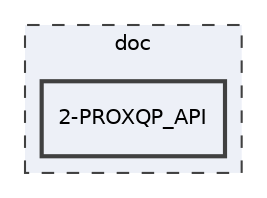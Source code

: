digraph "doc/2-PROXQP_API"
{
 // LATEX_PDF_SIZE
  bgcolor="transparent";
  edge [fontname="Helvetica",fontsize="10",labelfontname="Helvetica",labelfontsize="10"];
  node [fontname="Helvetica",fontsize="10",shape=record];
  compound=true
  subgraph clusterdir_e68e8157741866f444e17edd764ebbae {
    graph [ bgcolor="#edf0f7", pencolor="grey25", style="filled,dashed,", label="doc", fontname="Helvetica", fontsize="10", URL="dir_e68e8157741866f444e17edd764ebbae.html"]
  dir_acf50c2258c8d130ab8ea44121bb6ad6 [shape=box, label="2-PROXQP_API", style="filled,bold,", fillcolor="#edf0f7", color="grey25", URL="dir_acf50c2258c8d130ab8ea44121bb6ad6.html"];
  }
}
